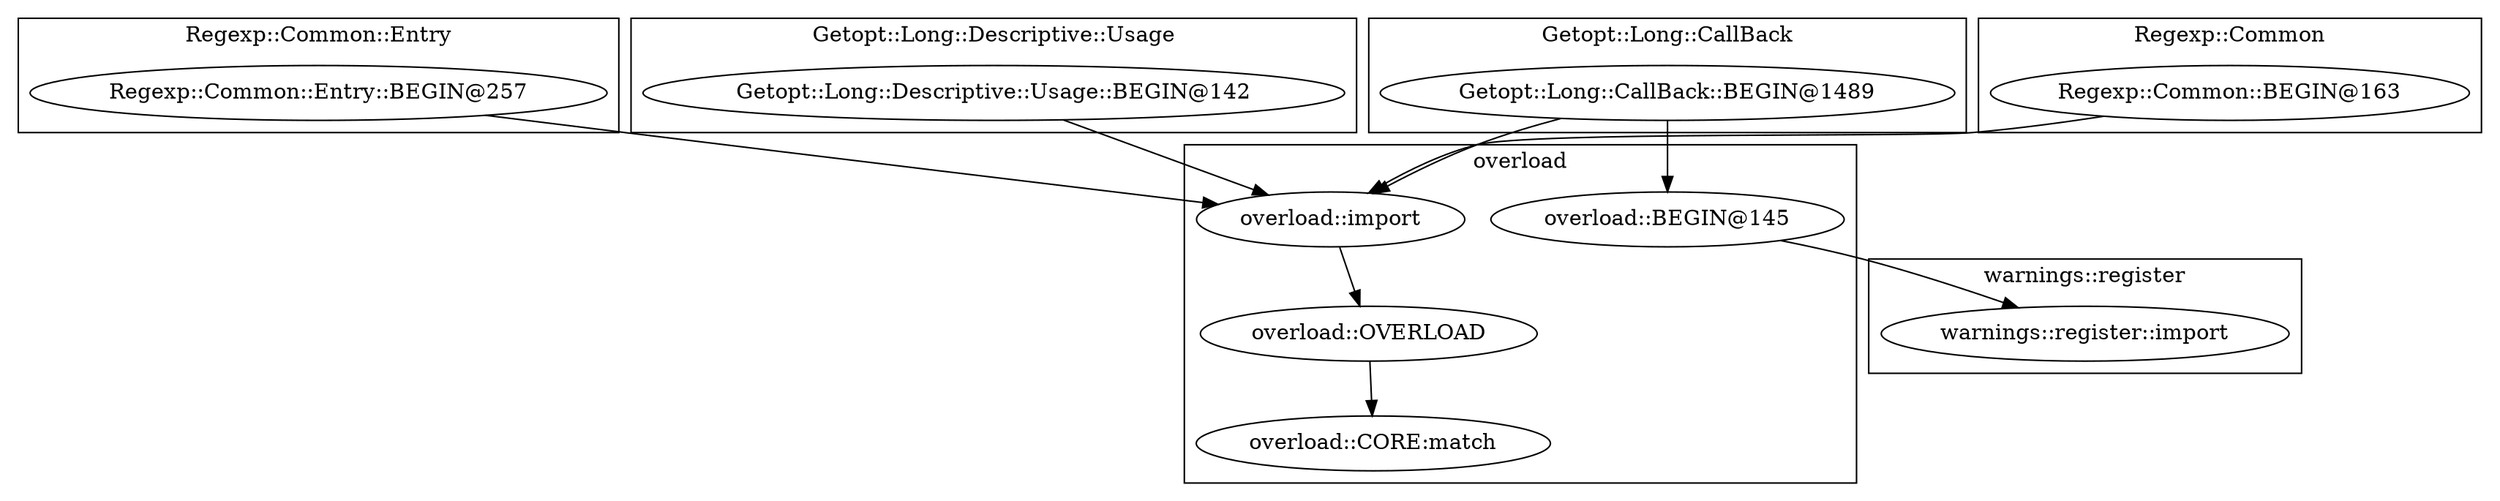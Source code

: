 digraph {
graph [overlap=false]
subgraph cluster_Regexp_Common_Entry {
	label="Regexp::Common::Entry";
	"Regexp::Common::Entry::BEGIN@257";
}
subgraph cluster_Getopt_Long_Descriptive_Usage {
	label="Getopt::Long::Descriptive::Usage";
	"Getopt::Long::Descriptive::Usage::BEGIN@142";
}
subgraph cluster_Getopt_Long_CallBack {
	label="Getopt::Long::CallBack";
	"Getopt::Long::CallBack::BEGIN@1489";
}
subgraph cluster_overload {
	label="overload";
	"overload::OVERLOAD";
	"overload::BEGIN@145";
	"overload::import";
	"overload::CORE:match";
}
subgraph cluster_Regexp_Common {
	label="Regexp::Common";
	"Regexp::Common::BEGIN@163";
}
subgraph cluster_warnings_register {
	label="warnings::register";
	"warnings::register::import";
}
"overload::BEGIN@145" -> "warnings::register::import";
"overload::import" -> "overload::OVERLOAD";
"Getopt::Long::Descriptive::Usage::BEGIN@142" -> "overload::import";
"Regexp::Common::BEGIN@163" -> "overload::import";
"Getopt::Long::CallBack::BEGIN@1489" -> "overload::import";
"Regexp::Common::Entry::BEGIN@257" -> "overload::import";
"Getopt::Long::CallBack::BEGIN@1489" -> "overload::BEGIN@145";
"overload::OVERLOAD" -> "overload::CORE:match";
}
